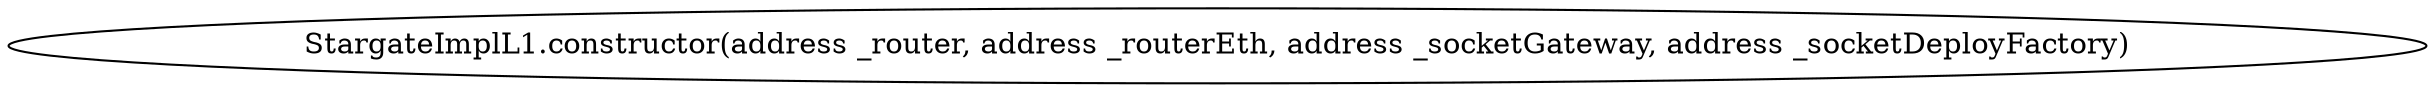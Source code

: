 digraph "" {
	graph [bb="0,0,968.62,36"];
	node [label="\N"];
	"StargateImplL1.constructor(address _router, address _routerEth, address _socketGateway, address _socketDeployFactory)"	 [height=0.5,
		pos="484.31,18",
		width=13.453];
}
